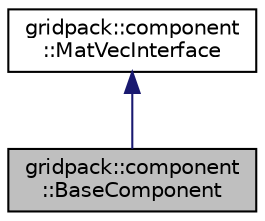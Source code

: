 digraph "gridpack::component::BaseComponent"
{
  edge [fontname="Helvetica",fontsize="10",labelfontname="Helvetica",labelfontsize="10"];
  node [fontname="Helvetica",fontsize="10",shape=record];
  Node1 [label="gridpack::component\l::BaseComponent",height=0.2,width=0.4,color="black", fillcolor="grey75", style="filled" fontcolor="black"];
  Node2 -> Node1 [dir="back",color="midnightblue",fontsize="10",style="solid",fontname="Helvetica"];
  Node2 [label="gridpack::component\l::MatVecInterface",height=0.2,width=0.4,color="black", fillcolor="white", style="filled",URL="$classgridpack_1_1component_1_1_mat_vec_interface.html"];
}
